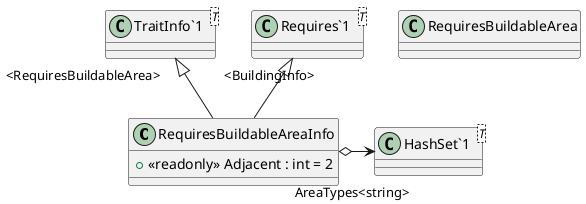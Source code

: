 @startuml
class RequiresBuildableAreaInfo {
    + <<readonly>> Adjacent : int = 2
}
class RequiresBuildableArea {
}
class "TraitInfo`1"<T> {
}
class "Requires`1"<T> {
}
class "HashSet`1"<T> {
}
"TraitInfo`1" "<RequiresBuildableArea>" <|-- RequiresBuildableAreaInfo
"Requires`1" "<BuildingInfo>" <|-- RequiresBuildableAreaInfo
RequiresBuildableAreaInfo o-> "AreaTypes<string>" "HashSet`1"
@enduml
